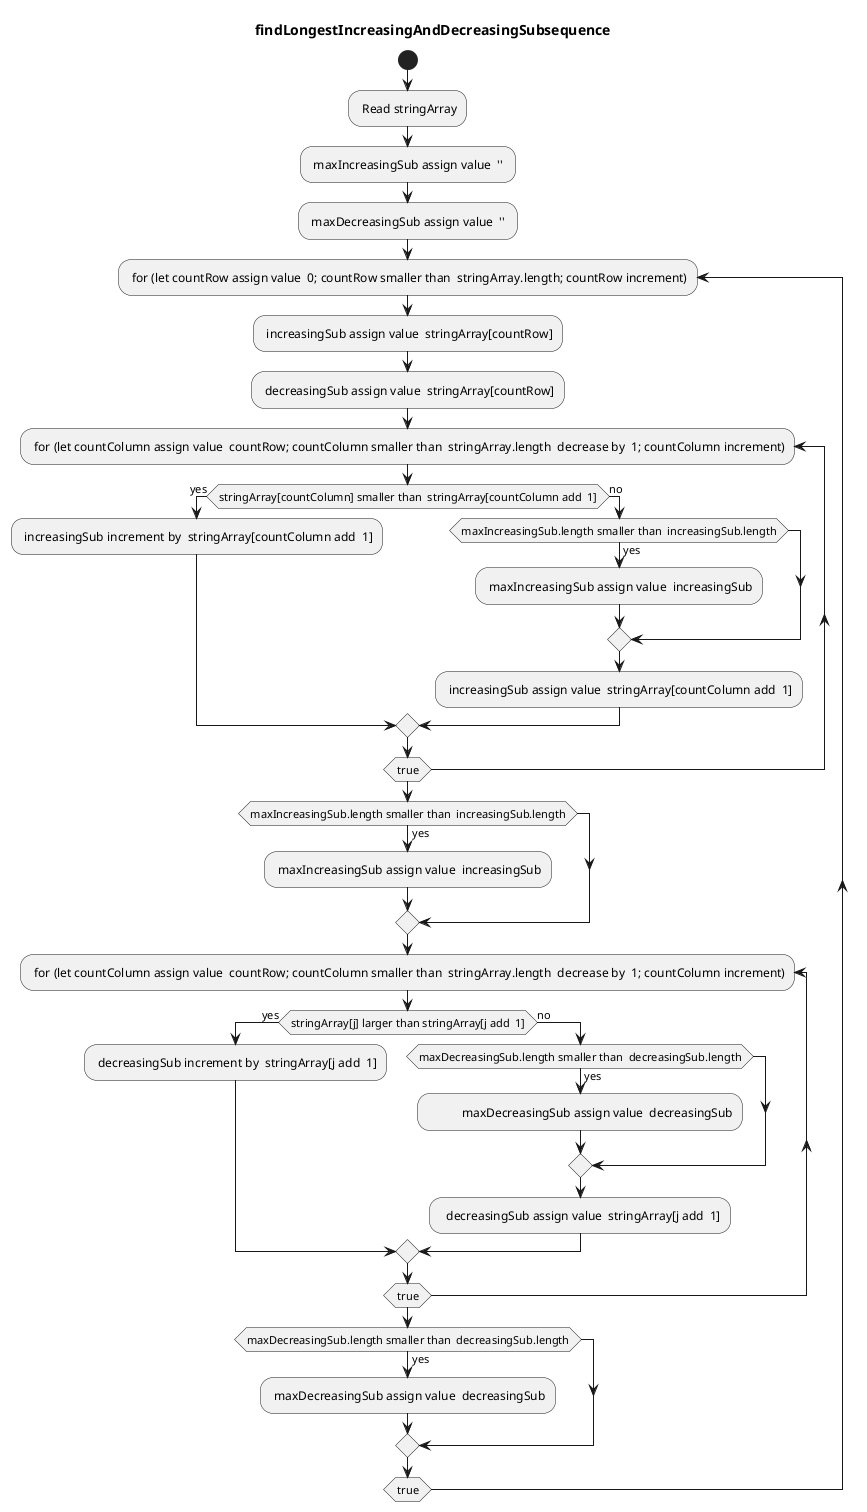 @startuml 
title findLongestIncreasingAndDecreasingSubsequence
start
: Read stringArray;
: maxIncreasingSub assign value  '' ;
: maxDecreasingSub assign value  '' ;
repeat : for (let countRow assign value  0; countRow smaller than  stringArray.length; countRow increment)
  : increasingSub assign value  stringArray[countRow];
  : decreasingSub assign value  stringArray[countRow];

  repeat : for (let countColumn assign value  countRow; countColumn smaller than  stringArray.length  decrease by  1; countColumn increment)
    if (stringArray[countColumn] smaller than  stringArray[countColumn add  1]) then (yes)
      : increasingSub increment by  stringArray[countColumn add  1];
    else (no)
      if (maxIncreasingSub.length smaller than  increasingSub.length) then (yes)
        : maxIncreasingSub assign value  increasingSub;
      endif
      : increasingSub assign value  stringArray[countColumn add  1];
    endif
  repeat while (true)
   if (maxIncreasingSub.length smaller than  increasingSub.length) then (yes)
      : maxIncreasingSub assign value  increasingSub;
    endif
  repeat : for (let countColumn assign value  countRow; countColumn smaller than  stringArray.length  decrease by  1; countColumn increment)
    if (stringArray[j] larger than stringArray[j add  1]) then (yes)
      : decreasingSub increment by  stringArray[j add  1];
    else (no)
      if (maxDecreasingSub.length smaller than  decreasingSub.length) then (yes)
        :           maxDecreasingSub assign value  decreasingSub;
      endif
      :  decreasingSub assign value  stringArray[j add  1];
    endif
  repeat while (true)
   if (maxDecreasingSub.length smaller than  decreasingSub.length) then (yes)
      : maxDecreasingSub assign value  decreasingSub;
    endif
repeat while (true)
@enduml